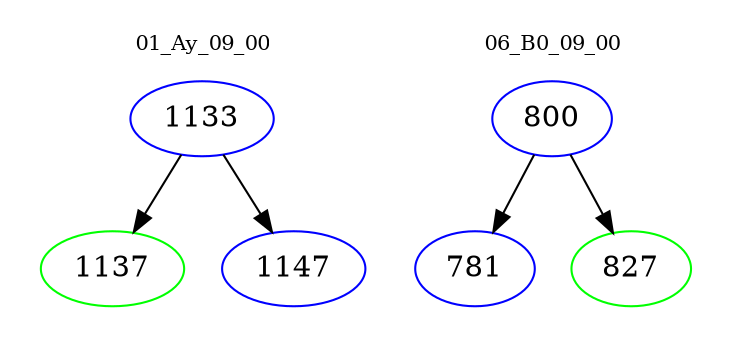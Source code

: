 digraph{
subgraph cluster_0 {
color = white
label = "01_Ay_09_00";
fontsize=10;
T0_1133 [label="1133", color="blue"]
T0_1133 -> T0_1137 [color="black"]
T0_1137 [label="1137", color="green"]
T0_1133 -> T0_1147 [color="black"]
T0_1147 [label="1147", color="blue"]
}
subgraph cluster_1 {
color = white
label = "06_B0_09_00";
fontsize=10;
T1_800 [label="800", color="blue"]
T1_800 -> T1_781 [color="black"]
T1_781 [label="781", color="blue"]
T1_800 -> T1_827 [color="black"]
T1_827 [label="827", color="green"]
}
}
